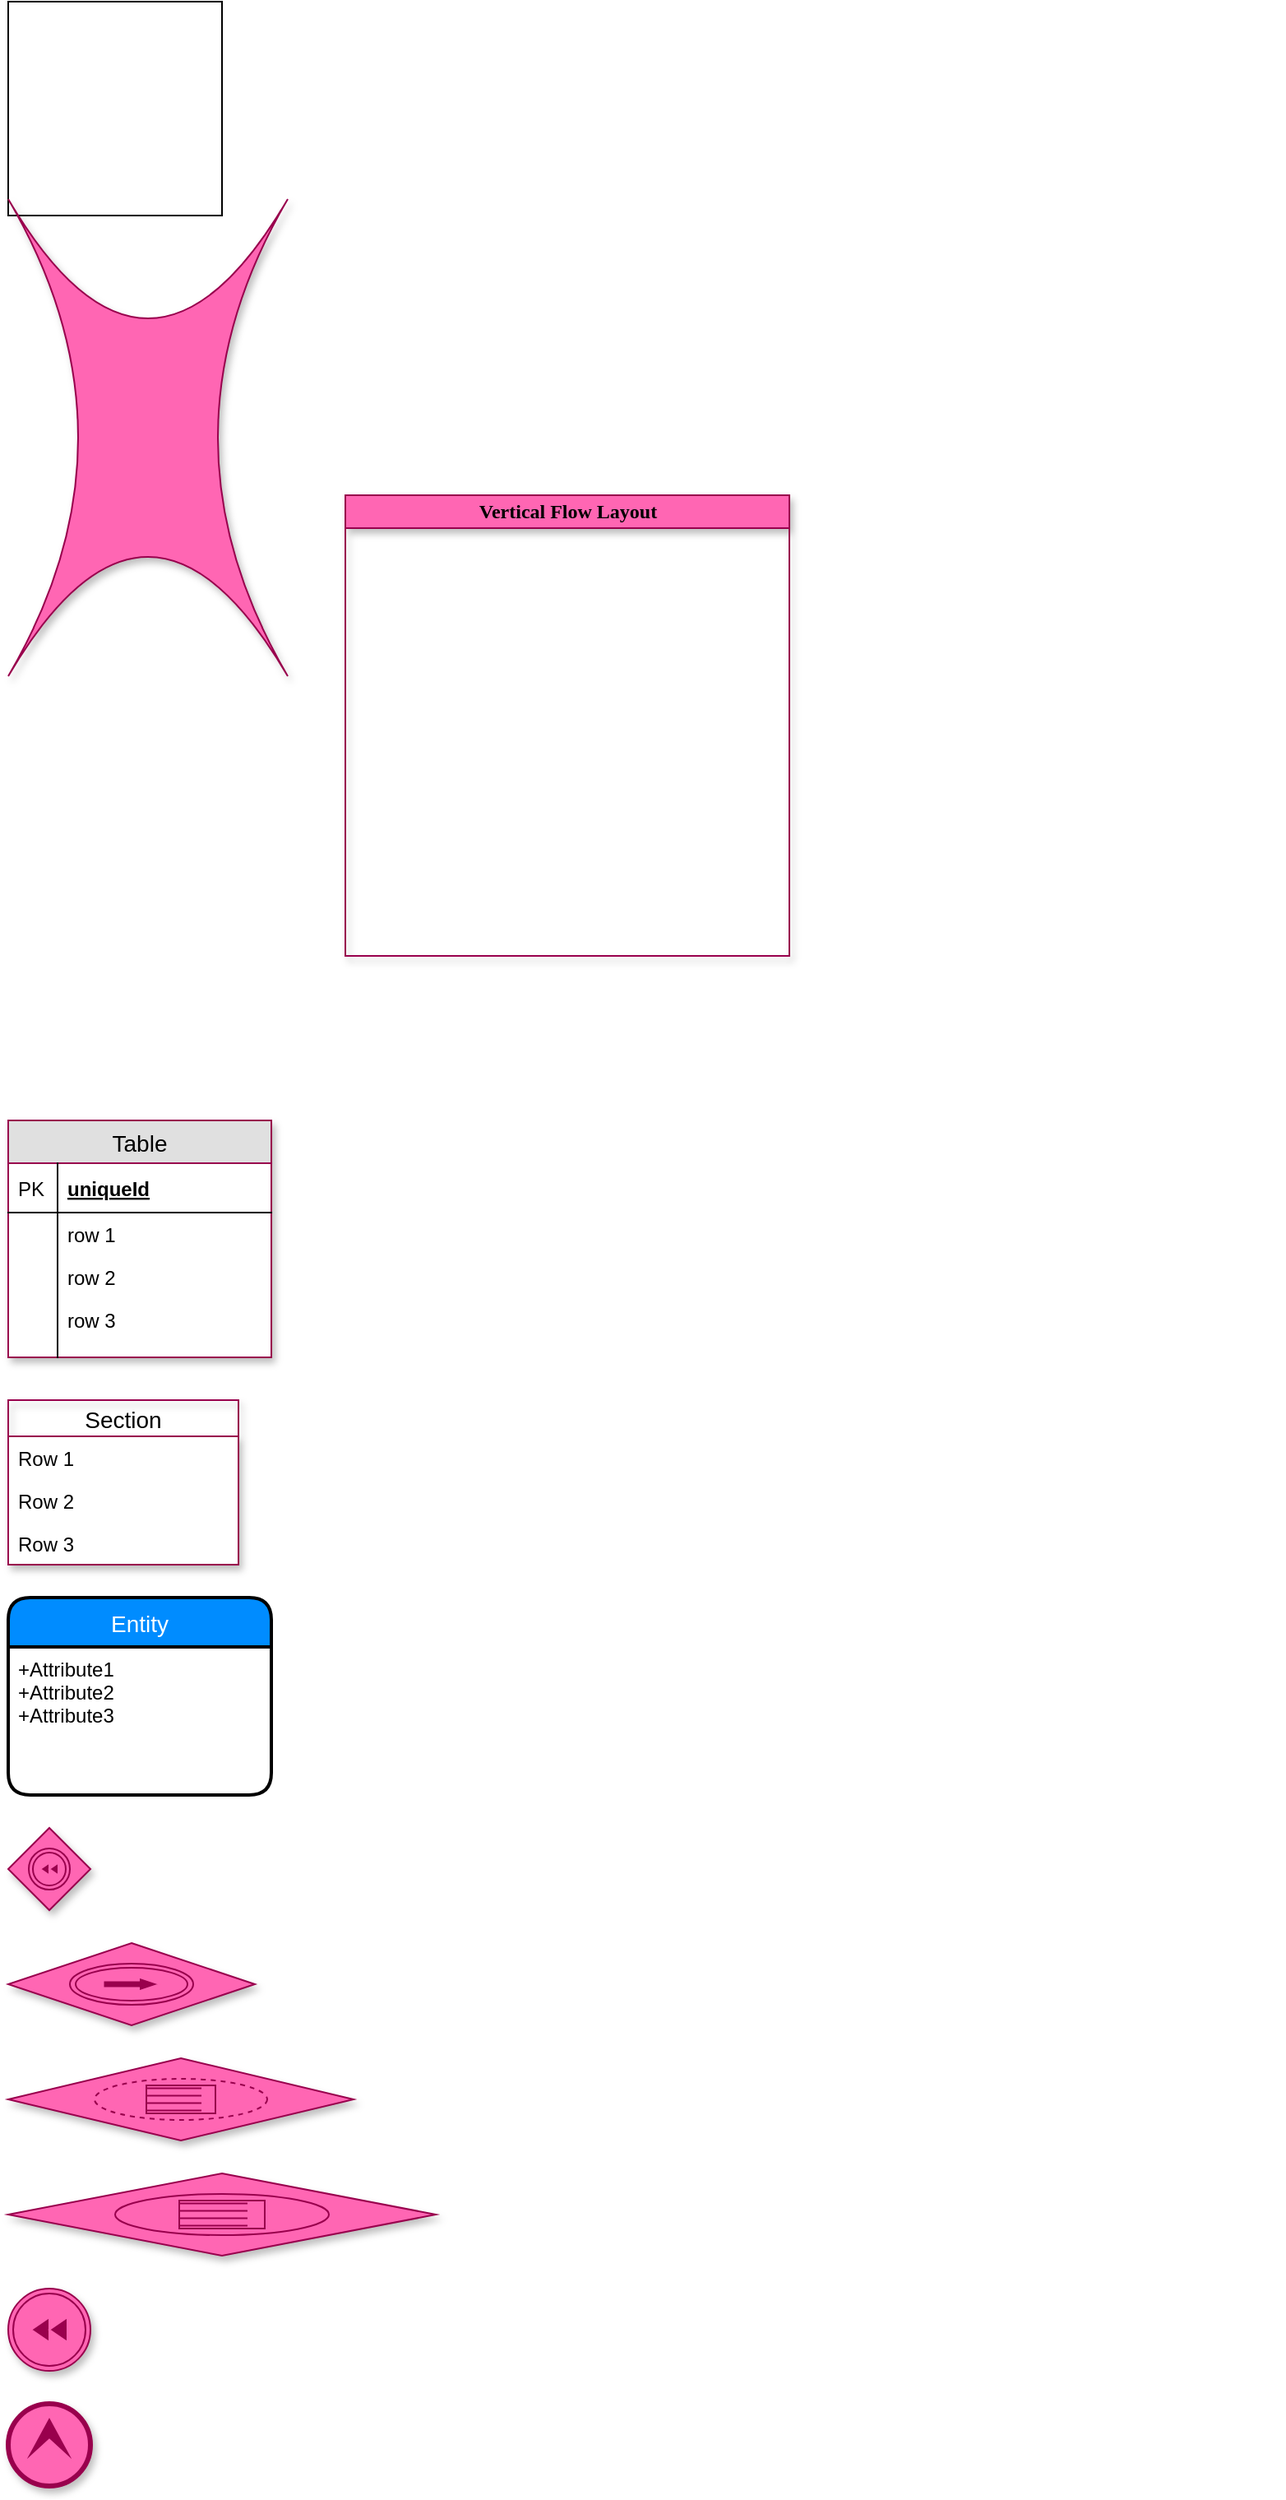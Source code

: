 <mxfile version="12.2.4"><diagram id="kxHL0w5mlA8Frm5D2tMS"><mxGraphModel dx="1190" dy="511" grid="1" gridSize="10" guides="1" tooltips="1" connect="1" arrows="1" fold="1" page="1" pageScale="1" pageWidth="850" pageHeight="1100" math="0" shadow="0"><root><mxCell id="0"/><mxCell id="1" parent="0"/><mxCell id="2" value="" style="whiteSpace=wrap;html=1;aspect=fixed;" vertex="1" parent="1"><mxGeometry x="20" y="20" width="130" height="130" as="geometry"/></mxCell><mxCell id="14" value="" style="shape=image;html=1;verticalLabelPosition=bottom;labelBackgroundColor=#ffffff;verticalAlign=top;imageAspect=0;image=https://file%2B.vscode-resource.vscode-cdn.net/c%3A/Users/Ahmed%20Amir/.vscode/extensions/eighthundreds.vscode-drawio-1.0.3/drawioApp/img/clipart/Gear_128x128.png;shadow=1;strokeColor=#99004D;fillColor=#FF66B3;fontFamily=Verdana;" vertex="1" parent="1"><mxGeometry x="70" y="400" width="720" height="280" as="geometry"/></mxCell><mxCell id="15" value="" style="shape=switch;whiteSpace=wrap;html=1;shadow=1;strokeColor=#99004D;fillColor=#FF66B3;fontFamily=Verdana;" vertex="1" parent="1"><mxGeometry x="20" y="140" width="170" height="290" as="geometry"/></mxCell><mxCell id="16" value="Vertical Flow Layout" style="swimlane;html=1;startSize=20;horizontal=1;childLayout=flowLayout;flowOrientation=north;resizable=0;interRankCellSpacing=50;containerType=tree;shadow=1;strokeColor=#99004D;fillColor=#FF66B3;fontFamily=Verdana;" vertex="1" parent="1"><mxGeometry x="225" y="320" width="270" height="280" as="geometry"><mxRectangle x="225" y="320" width="150" height="20" as="alternateBounds"/></mxGeometry></mxCell><mxCell id="25" value="Table" style="swimlane;fontStyle=0;childLayout=stackLayout;horizontal=1;startSize=26;fillColor=#e0e0e0;horizontalStack=0;resizeParent=1;resizeParentMax=0;resizeLast=0;collapsible=1;marginBottom=0;swimlaneFillColor=#ffffff;align=center;fontSize=14;shadow=1;strokeColor=#99004D;" vertex="1" parent="1"><mxGeometry x="20" y="700" width="160" height="144" as="geometry"/></mxCell><mxCell id="26" value="uniqueId" style="shape=partialRectangle;top=0;left=0;right=0;bottom=1;align=left;verticalAlign=middle;fillColor=none;spacingLeft=34;spacingRight=4;overflow=hidden;rotatable=0;points=[[0,0.5],[1,0.5]];portConstraint=eastwest;dropTarget=0;fontStyle=5;fontSize=12;" vertex="1" parent="25"><mxGeometry y="26" width="160" height="30" as="geometry"/></mxCell><mxCell id="27" value="PK" style="shape=partialRectangle;top=0;left=0;bottom=0;fillColor=none;align=left;verticalAlign=middle;spacingLeft=4;spacingRight=4;overflow=hidden;rotatable=0;points=[];portConstraint=eastwest;part=1;fontSize=12;" vertex="1" connectable="0" parent="26"><mxGeometry width="30" height="30" as="geometry"/></mxCell><mxCell id="28" value="row 1" style="shape=partialRectangle;top=0;left=0;right=0;bottom=0;align=left;verticalAlign=top;fillColor=none;spacingLeft=34;spacingRight=4;overflow=hidden;rotatable=0;points=[[0,0.5],[1,0.5]];portConstraint=eastwest;dropTarget=0;fontSize=12;" vertex="1" parent="25"><mxGeometry y="56" width="160" height="26" as="geometry"/></mxCell><mxCell id="29" value="" style="shape=partialRectangle;top=0;left=0;bottom=0;fillColor=none;align=left;verticalAlign=top;spacingLeft=4;spacingRight=4;overflow=hidden;rotatable=0;points=[];portConstraint=eastwest;part=1;fontSize=12;" vertex="1" connectable="0" parent="28"><mxGeometry width="30" height="26" as="geometry"/></mxCell><mxCell id="30" value="row 2" style="shape=partialRectangle;top=0;left=0;right=0;bottom=0;align=left;verticalAlign=top;fillColor=none;spacingLeft=34;spacingRight=4;overflow=hidden;rotatable=0;points=[[0,0.5],[1,0.5]];portConstraint=eastwest;dropTarget=0;fontSize=12;" vertex="1" parent="25"><mxGeometry y="82" width="160" height="26" as="geometry"/></mxCell><mxCell id="31" value="" style="shape=partialRectangle;top=0;left=0;bottom=0;fillColor=none;align=left;verticalAlign=top;spacingLeft=4;spacingRight=4;overflow=hidden;rotatable=0;points=[];portConstraint=eastwest;part=1;fontSize=12;" vertex="1" connectable="0" parent="30"><mxGeometry width="30" height="26" as="geometry"/></mxCell><mxCell id="32" value="row 3" style="shape=partialRectangle;top=0;left=0;right=0;bottom=0;align=left;verticalAlign=top;fillColor=none;spacingLeft=34;spacingRight=4;overflow=hidden;rotatable=0;points=[[0,0.5],[1,0.5]];portConstraint=eastwest;dropTarget=0;fontSize=12;" vertex="1" parent="25"><mxGeometry y="108" width="160" height="26" as="geometry"/></mxCell><mxCell id="33" value="" style="shape=partialRectangle;top=0;left=0;bottom=0;fillColor=none;align=left;verticalAlign=top;spacingLeft=4;spacingRight=4;overflow=hidden;rotatable=0;points=[];portConstraint=eastwest;part=1;fontSize=12;" vertex="1" connectable="0" parent="32"><mxGeometry width="30" height="26" as="geometry"/></mxCell><mxCell id="34" value="" style="shape=partialRectangle;top=0;left=0;right=0;bottom=0;align=left;verticalAlign=top;fillColor=none;spacingLeft=34;spacingRight=4;overflow=hidden;rotatable=0;points=[[0,0.5],[1,0.5]];portConstraint=eastwest;dropTarget=0;fontSize=12;" vertex="1" parent="25"><mxGeometry y="134" width="160" height="10" as="geometry"/></mxCell><mxCell id="35" value="" style="shape=partialRectangle;top=0;left=0;bottom=0;fillColor=none;align=left;verticalAlign=top;spacingLeft=4;spacingRight=4;overflow=hidden;rotatable=0;points=[];portConstraint=eastwest;part=1;fontSize=12;" vertex="1" connectable="0" parent="34"><mxGeometry width="30" height="10" as="geometry"/></mxCell><mxCell id="36" value="Section" style="swimlane;fontStyle=0;childLayout=stackLayout;horizontal=1;startSize=22;fillColor=none;horizontalStack=0;resizeParent=1;resizeParentMax=0;resizeLast=0;collapsible=1;marginBottom=0;swimlaneFillColor=#ffffff;align=center;fontSize=14;shadow=1;strokeColor=#99004D;" vertex="1" parent="1"><mxGeometry x="20" y="870" width="140" height="100" as="geometry"/></mxCell><mxCell id="37" value="Row 1" style="text;strokeColor=none;fillColor=none;spacingLeft=4;spacingRight=4;overflow=hidden;rotatable=0;points=[[0,0.5],[1,0.5]];portConstraint=eastwest;fontSize=12;" vertex="1" parent="36"><mxGeometry y="22" width="140" height="26" as="geometry"/></mxCell><mxCell id="38" value="Row 2" style="text;strokeColor=none;fillColor=none;spacingLeft=4;spacingRight=4;overflow=hidden;rotatable=0;points=[[0,0.5],[1,0.5]];portConstraint=eastwest;fontSize=12;" vertex="1" parent="36"><mxGeometry y="48" width="140" height="26" as="geometry"/></mxCell><mxCell id="39" value="Row 3" style="text;strokeColor=none;fillColor=none;spacingLeft=4;spacingRight=4;overflow=hidden;rotatable=0;points=[[0,0.5],[1,0.5]];portConstraint=eastwest;fontSize=12;" vertex="1" parent="36"><mxGeometry y="74" width="140" height="26" as="geometry"/></mxCell><mxCell id="40" value="Entity" style="swimlane;childLayout=stackLayout;horizontal=1;startSize=30;horizontalStack=0;fillColor=#008cff;fontColor=#FFFFFF;rounded=1;fontSize=14;fontStyle=0;strokeWidth=2;resizeParent=0;resizeLast=1;shadow=0;dashed=0;align=center;" vertex="1" parent="1"><mxGeometry x="20" y="990" width="160" height="120" as="geometry"/></mxCell><mxCell id="41" value="+Attribute1&#10;+Attribute2&#10;+Attribute3" style="align=left;strokeColor=none;fillColor=none;spacingLeft=4;fontSize=12;verticalAlign=top;resizable=0;rotatable=0;part=1;" vertex="1" parent="40"><mxGeometry y="30" width="160" height="90" as="geometry"/></mxCell><mxCell id="42" value="" style="shape=mxgraph.bpmn.shape;html=1;verticalLabelPosition=bottom;labelBackgroundColor=#ffffff;verticalAlign=top;align=center;perimeter=rhombusPerimeter;background=gateway;outlineConnect=0;outline=throwing;symbol=compensation;shadow=1;strokeColor=#99004D;fillColor=#FF66B3;fontFamily=Verdana;" vertex="1" parent="1"><mxGeometry x="20" y="1130" width="50" height="50" as="geometry"/></mxCell><mxCell id="43" value="" style="shape=mxgraph.bpmn.shape;html=1;verticalLabelPosition=bottom;labelBackgroundColor=#ffffff;verticalAlign=top;align=center;perimeter=rhombusPerimeter;background=gateway;outlineConnect=0;outline=throwing;symbol=link;shadow=1;strokeColor=#99004D;fillColor=#FF66B3;fontFamily=Verdana;" vertex="1" parent="1"><mxGeometry x="20" y="1200" width="150" height="50" as="geometry"/></mxCell><mxCell id="44" value="" style="shape=mxgraph.bpmn.shape;html=1;verticalLabelPosition=bottom;labelBackgroundColor=#ffffff;verticalAlign=top;align=center;perimeter=rhombusPerimeter;background=gateway;outlineConnect=0;outline=eventNonint;symbol=conditional;shadow=1;strokeColor=#99004D;fillColor=#FF66B3;fontFamily=Verdana;" vertex="1" parent="1"><mxGeometry x="20" y="1270" width="210" height="50" as="geometry"/></mxCell><mxCell id="45" value="" style="shape=mxgraph.bpmn.shape;html=1;verticalLabelPosition=bottom;labelBackgroundColor=#ffffff;verticalAlign=top;align=center;perimeter=rhombusPerimeter;background=gateway;outlineConnect=0;outline=standard;symbol=conditional;shadow=1;strokeColor=#99004D;fillColor=#FF66B3;fontFamily=Verdana;" vertex="1" parent="1"><mxGeometry x="20" y="1340" width="260" height="50" as="geometry"/></mxCell><mxCell id="46" value="" style="shape=mxgraph.bpmn.shape;html=1;verticalLabelPosition=bottom;labelBackgroundColor=#ffffff;verticalAlign=top;align=center;perimeter=ellipsePerimeter;outlineConnect=0;outline=throwing;symbol=compensation;shadow=1;strokeColor=#99004D;fillColor=#FF66B3;fontFamily=Verdana;" vertex="1" parent="1"><mxGeometry x="20" y="1410" width="50" height="50" as="geometry"/></mxCell><mxCell id="47" value="" style="shape=mxgraph.bpmn.shape;html=1;verticalLabelPosition=bottom;labelBackgroundColor=#ffffff;verticalAlign=top;align=center;perimeter=ellipsePerimeter;outlineConnect=0;outline=end;symbol=escalation;shadow=1;strokeColor=#99004D;fillColor=#FF66B3;fontFamily=Verdana;" vertex="1" parent="1"><mxGeometry x="20" y="1480" width="50" height="50" as="geometry"/></mxCell></root></mxGraphModel></diagram></mxfile>